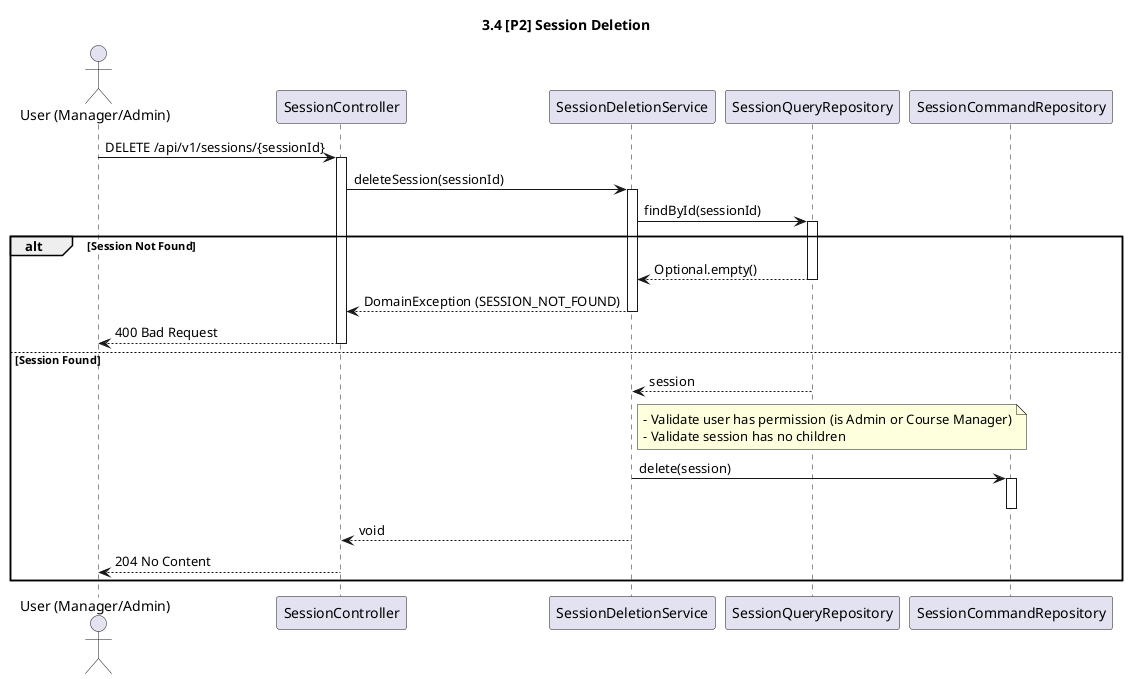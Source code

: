 @startuml

title 3.4 [P2] Session Deletion

actor "User (Manager/Admin)" as User
participant "SessionController" as Controller
participant "SessionDeletionService" as AppService
participant "SessionQueryRepository" as QueryRepo
participant "SessionCommandRepository" as CommandRepo

User -> Controller: DELETE /api/v1/sessions/{sessionId}
activate Controller

Controller -> AppService: deleteSession(sessionId)
activate AppService

AppService -> QueryRepo: findById(sessionId)
activate QueryRepo
alt Session Not Found
    QueryRepo --> AppService: Optional.empty()
    deactivate QueryRepo
    AppService --> Controller: DomainException (SESSION_NOT_FOUND)
    deactivate AppService
    Controller --> User: 400 Bad Request
    deactivate Controller
else Session Found
    QueryRepo --> AppService: session
    deactivate QueryRepo

    note right of AppService
      - Validate user has permission (is Admin or Course Manager)
      - Validate session has no children
    end note

    AppService -> CommandRepo: delete(session)
    activate CommandRepo
    deactivate CommandRepo

    AppService --> Controller: void
    deactivate AppService

    Controller --> User: 204 No Content
    deactivate Controller
end

@enduml
